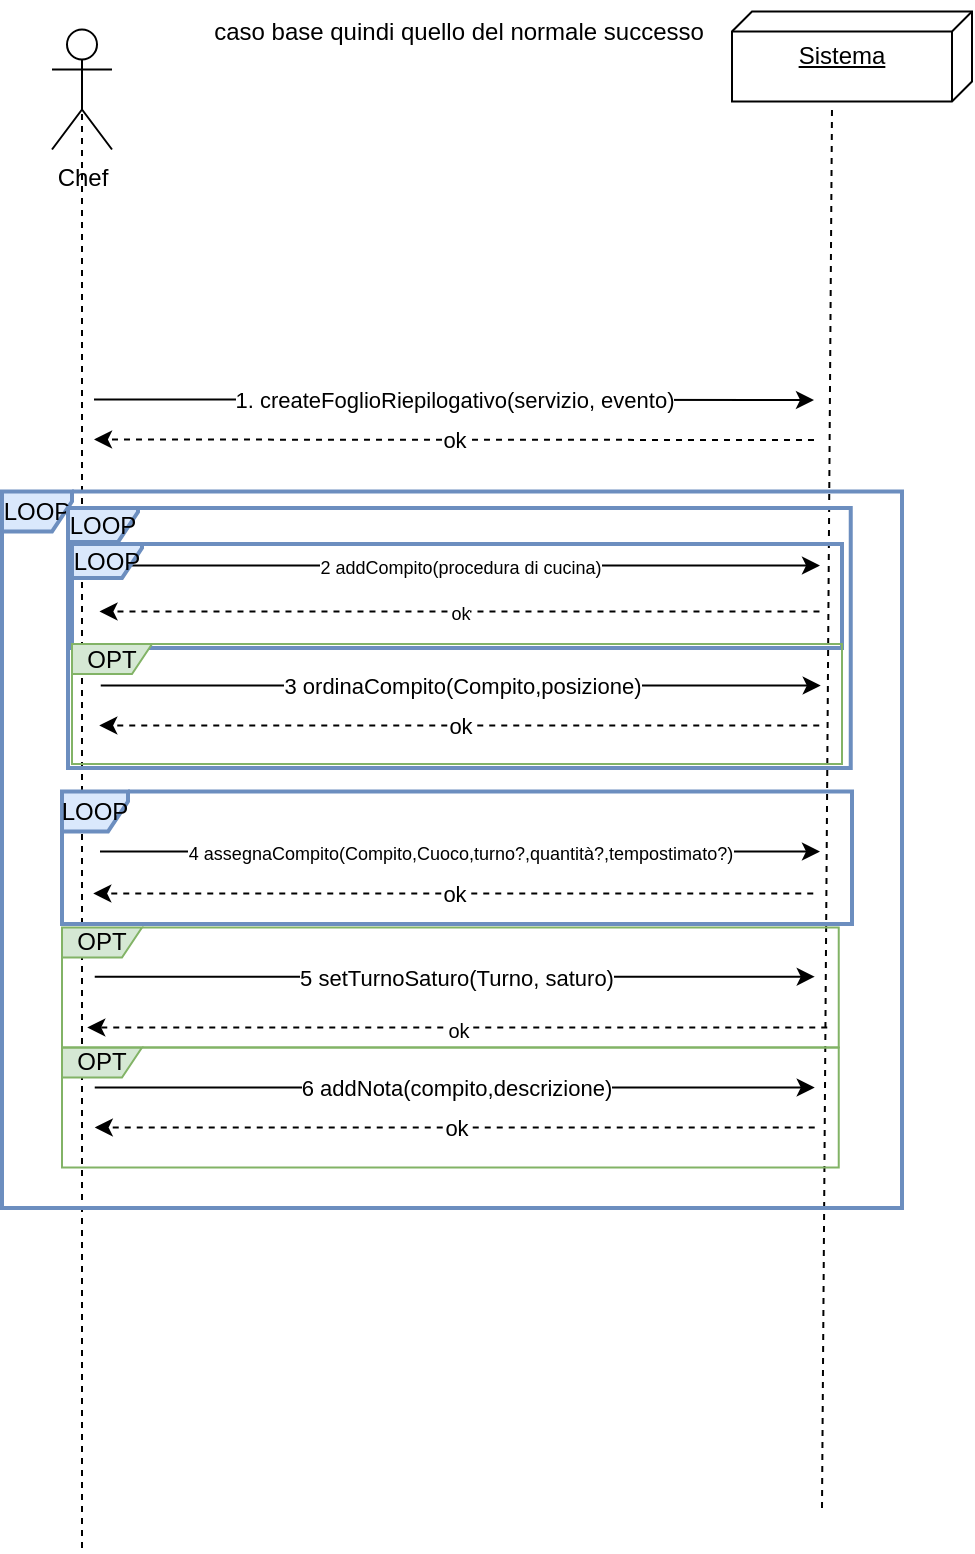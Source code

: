 <mxfile version="21.2.8" type="device">
  <diagram name="Pagina-1" id="r52-tgvXUS17M3D56YBR">
    <mxGraphModel dx="1823" dy="866" grid="1" gridSize="10" guides="1" tooltips="1" connect="1" arrows="1" fold="1" page="1" pageScale="1" pageWidth="827" pageHeight="1169" math="0" shadow="0">
      <root>
        <mxCell id="0" />
        <mxCell id="1" parent="0" />
        <mxCell id="kAVWVjzoeVji1bBCOfq--1" value="Chef" style="shape=umlActor;verticalLabelPosition=bottom;verticalAlign=top;html=1;outlineConnect=0;" parent="1" vertex="1">
          <mxGeometry x="185" y="710.75" width="30" height="60" as="geometry" />
        </mxCell>
        <mxCell id="kAVWVjzoeVji1bBCOfq--2" value="Sistema" style="verticalAlign=top;align=center;spacingTop=8;spacingLeft=2;spacingRight=12;shape=cube;size=10;direction=south;fontStyle=4;html=1;whiteSpace=wrap;" parent="1" vertex="1">
          <mxGeometry x="525" y="701.75" width="120" height="45" as="geometry" />
        </mxCell>
        <mxCell id="kAVWVjzoeVji1bBCOfq--3" value="" style="endArrow=none;dashed=1;html=1;rounded=0;entryX=0;entryY=0;entryDx=45;entryDy=65;entryPerimeter=0;" parent="1" edge="1">
          <mxGeometry width="50" height="50" relative="1" as="geometry">
            <mxPoint x="570" y="1450" as="sourcePoint" />
            <mxPoint x="575" y="750" as="targetPoint" />
          </mxGeometry>
        </mxCell>
        <mxCell id="kAVWVjzoeVji1bBCOfq--4" value="" style="endArrow=none;dashed=1;html=1;rounded=0;" parent="1" edge="1">
          <mxGeometry width="50" height="50" relative="1" as="geometry">
            <mxPoint x="200" y="1470" as="sourcePoint" />
            <mxPoint x="200" y="750" as="targetPoint" />
          </mxGeometry>
        </mxCell>
        <mxCell id="kAVWVjzoeVji1bBCOfq--5" value="" style="endArrow=classic;html=1;rounded=0;" parent="1" edge="1">
          <mxGeometry width="50" height="50" relative="1" as="geometry">
            <mxPoint x="206" y="895.75" as="sourcePoint" />
            <mxPoint x="566" y="896" as="targetPoint" />
          </mxGeometry>
        </mxCell>
        <mxCell id="kAVWVjzoeVji1bBCOfq--6" value="1. createFoglioRiepilogativo(servizio, evento)" style="edgeLabel;html=1;align=center;verticalAlign=middle;resizable=0;points=[];" parent="kAVWVjzoeVji1bBCOfq--5" connectable="0" vertex="1">
          <mxGeometry x="0.111" y="3" relative="1" as="geometry">
            <mxPoint x="-20" y="3" as="offset" />
          </mxGeometry>
        </mxCell>
        <mxCell id="kAVWVjzoeVji1bBCOfq--7" value="" style="html=1;labelBackgroundColor=#ffffff;startArrow=none;startFill=0;startSize=6;endArrow=classic;endFill=1;endSize=6;jettySize=auto;orthogonalLoop=1;strokeWidth=1;dashed=1;fontSize=14;rounded=0;" parent="1" edge="1">
          <mxGeometry width="60" height="60" relative="1" as="geometry">
            <mxPoint x="566" y="916" as="sourcePoint" />
            <mxPoint x="206" y="915.75" as="targetPoint" />
          </mxGeometry>
        </mxCell>
        <mxCell id="kAVWVjzoeVji1bBCOfq--8" value="ok" style="edgeLabel;html=1;align=center;verticalAlign=middle;resizable=0;points=[];" parent="kAVWVjzoeVji1bBCOfq--7" connectable="0" vertex="1">
          <mxGeometry x="-0.11" relative="1" as="geometry">
            <mxPoint x="-20" as="offset" />
          </mxGeometry>
        </mxCell>
        <mxCell id="kAVWVjzoeVji1bBCOfq--10" value="" style="endArrow=classic;html=1;rounded=0;" parent="1" edge="1">
          <mxGeometry width="50" height="50" relative="1" as="geometry">
            <mxPoint x="209" y="978.77" as="sourcePoint" />
            <mxPoint x="569" y="978.77" as="targetPoint" />
          </mxGeometry>
        </mxCell>
        <mxCell id="kAVWVjzoeVji1bBCOfq--11" value="&lt;font style=&quot;font-size: 9px;&quot;&gt;2 addCompito(procedura di cucina)&lt;br&gt;&lt;/font&gt;" style="edgeLabel;html=1;align=center;verticalAlign=middle;resizable=0;points=[];" parent="kAVWVjzoeVji1bBCOfq--10" connectable="0" vertex="1">
          <mxGeometry x="0.111" y="3" relative="1" as="geometry">
            <mxPoint x="-20" y="3" as="offset" />
          </mxGeometry>
        </mxCell>
        <mxCell id="kAVWVjzoeVji1bBCOfq--12" value="" style="html=1;labelBackgroundColor=#ffffff;startArrow=none;startFill=0;startSize=6;endArrow=classic;endFill=1;endSize=6;jettySize=auto;orthogonalLoop=1;strokeWidth=1;dashed=1;fontSize=14;rounded=0;" parent="1" edge="1">
          <mxGeometry width="60" height="60" relative="1" as="geometry">
            <mxPoint x="568.74" y="1001.75" as="sourcePoint" />
            <mxPoint x="208.74" y="1001.75" as="targetPoint" />
          </mxGeometry>
        </mxCell>
        <mxCell id="kAVWVjzoeVji1bBCOfq--13" value="&lt;font style=&quot;font-size: 9px;&quot;&gt;ok&lt;/font&gt;" style="edgeLabel;html=1;align=center;verticalAlign=middle;resizable=0;points=[];" parent="kAVWVjzoeVji1bBCOfq--12" connectable="0" vertex="1">
          <mxGeometry x="-0.11" relative="1" as="geometry">
            <mxPoint x="-20" as="offset" />
          </mxGeometry>
        </mxCell>
        <mxCell id="kAVWVjzoeVji1bBCOfq--14" value="" style="endArrow=classic;html=1;rounded=0;" parent="1" edge="1">
          <mxGeometry width="50" height="50" relative="1" as="geometry">
            <mxPoint x="209.37" y="1038.75" as="sourcePoint" />
            <mxPoint x="569.37" y="1038.75" as="targetPoint" />
          </mxGeometry>
        </mxCell>
        <mxCell id="kAVWVjzoeVji1bBCOfq--15" value="3 ordinaCompito(Compito,posizione)" style="edgeLabel;html=1;align=center;verticalAlign=middle;resizable=0;points=[];" parent="kAVWVjzoeVji1bBCOfq--14" connectable="0" vertex="1">
          <mxGeometry x="0.111" y="3" relative="1" as="geometry">
            <mxPoint x="-20" y="3" as="offset" />
          </mxGeometry>
        </mxCell>
        <mxCell id="kAVWVjzoeVji1bBCOfq--16" value="" style="html=1;labelBackgroundColor=#ffffff;startArrow=none;startFill=0;startSize=6;endArrow=classic;endFill=1;endSize=6;jettySize=auto;orthogonalLoop=1;strokeWidth=1;dashed=1;fontSize=14;rounded=0;" parent="1" edge="1">
          <mxGeometry width="60" height="60" relative="1" as="geometry">
            <mxPoint x="568.63" y="1058.75" as="sourcePoint" />
            <mxPoint x="208.63" y="1058.75" as="targetPoint" />
          </mxGeometry>
        </mxCell>
        <mxCell id="kAVWVjzoeVji1bBCOfq--17" value="ok" style="edgeLabel;html=1;align=center;verticalAlign=middle;resizable=0;points=[];" parent="kAVWVjzoeVji1bBCOfq--16" connectable="0" vertex="1">
          <mxGeometry x="-0.11" relative="1" as="geometry">
            <mxPoint x="-20" as="offset" />
          </mxGeometry>
        </mxCell>
        <mxCell id="kAVWVjzoeVji1bBCOfq--18" value="" style="endArrow=classic;html=1;rounded=0;" parent="1" edge="1">
          <mxGeometry width="50" height="50" relative="1" as="geometry">
            <mxPoint x="209" y="1121.75" as="sourcePoint" />
            <mxPoint x="569" y="1121.75" as="targetPoint" />
          </mxGeometry>
        </mxCell>
        <mxCell id="kAVWVjzoeVji1bBCOfq--19" value="&lt;font style=&quot;font-size: 9px;&quot;&gt;4 assegnaCompito(Compito,Cuoco,turno?,quantità?,tempostimato?)&lt;/font&gt;" style="edgeLabel;html=1;align=center;verticalAlign=middle;resizable=0;points=[];" parent="kAVWVjzoeVji1bBCOfq--18" connectable="0" vertex="1">
          <mxGeometry x="0.111" y="3" relative="1" as="geometry">
            <mxPoint x="-20" y="3" as="offset" />
          </mxGeometry>
        </mxCell>
        <mxCell id="kAVWVjzoeVji1bBCOfq--20" value="" style="html=1;labelBackgroundColor=#ffffff;startArrow=none;startFill=0;startSize=6;endArrow=classic;endFill=1;endSize=6;jettySize=auto;orthogonalLoop=1;strokeWidth=1;dashed=1;fontSize=14;rounded=0;" parent="1" edge="1">
          <mxGeometry width="60" height="60" relative="1" as="geometry">
            <mxPoint x="565.63" y="1142.75" as="sourcePoint" />
            <mxPoint x="205.63" y="1142.75" as="targetPoint" />
          </mxGeometry>
        </mxCell>
        <mxCell id="kAVWVjzoeVji1bBCOfq--21" value="ok" style="edgeLabel;html=1;align=center;verticalAlign=middle;resizable=0;points=[];" parent="kAVWVjzoeVji1bBCOfq--20" connectable="0" vertex="1">
          <mxGeometry x="-0.11" relative="1" as="geometry">
            <mxPoint x="-20" as="offset" />
          </mxGeometry>
        </mxCell>
        <mxCell id="kAVWVjzoeVji1bBCOfq--22" value="LOOP" style="shape=umlFrame;whiteSpace=wrap;html=1;pointerEvents=0;fillColor=#dae8fc;strokeColor=#6c8ebf;width=33;height=20;strokeWidth=2;" parent="1" vertex="1">
          <mxGeometry x="190" y="1091.75" width="395" height="66.25" as="geometry" />
        </mxCell>
        <mxCell id="kAVWVjzoeVji1bBCOfq--23" value="LOOP" style="shape=umlFrame;whiteSpace=wrap;html=1;pointerEvents=0;fillColor=#dae8fc;strokeColor=#6c8ebf;width=35;height=20;strokeWidth=2;" parent="1" vertex="1">
          <mxGeometry x="160" y="941.75" width="450" height="358.25" as="geometry" />
        </mxCell>
        <mxCell id="kAVWVjzoeVji1bBCOfq--24" value="" style="endArrow=classic;html=1;rounded=0;" parent="1" edge="1">
          <mxGeometry width="50" height="50" relative="1" as="geometry">
            <mxPoint x="206.37" y="1184.35" as="sourcePoint" />
            <mxPoint x="566.37" y="1184.35" as="targetPoint" />
          </mxGeometry>
        </mxCell>
        <mxCell id="kAVWVjzoeVji1bBCOfq--25" value="5 setTurnoSaturo(Turno, saturo)" style="edgeLabel;html=1;align=center;verticalAlign=middle;resizable=0;points=[];" parent="kAVWVjzoeVji1bBCOfq--24" connectable="0" vertex="1">
          <mxGeometry x="0.111" y="3" relative="1" as="geometry">
            <mxPoint x="-20" y="3" as="offset" />
          </mxGeometry>
        </mxCell>
        <mxCell id="kAVWVjzoeVji1bBCOfq--26" value="&lt;font style=&quot;font-size: 10px;&quot;&gt;ok&lt;/font&gt;" style="html=1;labelBackgroundColor=#ffffff;startArrow=none;startFill=0;startSize=6;endArrow=classic;endFill=1;endSize=6;jettySize=auto;orthogonalLoop=1;strokeWidth=1;dashed=1;fontSize=14;rounded=0;" parent="1" edge="1">
          <mxGeometry width="60" height="60" relative="1" as="geometry">
            <mxPoint x="572.63" y="1209.75" as="sourcePoint" />
            <mxPoint x="202.63" y="1209.75" as="targetPoint" />
          </mxGeometry>
        </mxCell>
        <mxCell id="kAVWVjzoeVji1bBCOfq--27" value="" style="endArrow=classic;html=1;rounded=0;" parent="1" edge="1">
          <mxGeometry width="50" height="50" relative="1" as="geometry">
            <mxPoint x="206.37" y="1239.75" as="sourcePoint" />
            <mxPoint x="566.37" y="1239.75" as="targetPoint" />
          </mxGeometry>
        </mxCell>
        <mxCell id="kAVWVjzoeVji1bBCOfq--28" value="6 addNota(compito,descrizione)" style="edgeLabel;html=1;align=center;verticalAlign=middle;resizable=0;points=[];" parent="kAVWVjzoeVji1bBCOfq--27" connectable="0" vertex="1">
          <mxGeometry x="0.111" y="3" relative="1" as="geometry">
            <mxPoint x="-20" y="3" as="offset" />
          </mxGeometry>
        </mxCell>
        <mxCell id="kAVWVjzoeVji1bBCOfq--29" value="" style="html=1;labelBackgroundColor=#ffffff;startArrow=none;startFill=0;startSize=6;endArrow=classic;endFill=1;endSize=6;jettySize=auto;orthogonalLoop=1;strokeWidth=1;dashed=1;fontSize=14;rounded=0;" parent="1" edge="1">
          <mxGeometry width="60" height="60" relative="1" as="geometry">
            <mxPoint x="566.37" y="1259.75" as="sourcePoint" />
            <mxPoint x="206.37" y="1259.75" as="targetPoint" />
          </mxGeometry>
        </mxCell>
        <mxCell id="kAVWVjzoeVji1bBCOfq--30" value="ok" style="edgeLabel;html=1;align=center;verticalAlign=middle;resizable=0;points=[];" parent="kAVWVjzoeVji1bBCOfq--29" connectable="0" vertex="1">
          <mxGeometry x="-0.11" relative="1" as="geometry">
            <mxPoint x="-20" as="offset" />
          </mxGeometry>
        </mxCell>
        <mxCell id="kAVWVjzoeVji1bBCOfq--31" value="OPT" style="shape=umlFrame;whiteSpace=wrap;html=1;pointerEvents=0;fillColor=#d5e8d4;strokeColor=#82b366;width=40;height=15;" parent="1" vertex="1">
          <mxGeometry x="190" y="1219.75" width="388.37" height="60" as="geometry" />
        </mxCell>
        <mxCell id="kAVWVjzoeVji1bBCOfq--32" value="OPT" style="shape=umlFrame;whiteSpace=wrap;html=1;pointerEvents=0;fillColor=#d5e8d4;strokeColor=#82b366;width=40;height=15;" parent="1" vertex="1">
          <mxGeometry x="190" y="1159.75" width="388.37" height="60" as="geometry" />
        </mxCell>
        <mxCell id="kAVWVjzoeVji1bBCOfq--33" value="caso base quindi quello del normale successo" style="text;html=1;align=center;verticalAlign=middle;resizable=0;points=[];autosize=1;strokeColor=none;fillColor=none;" parent="1" vertex="1">
          <mxGeometry x="252.5" y="696.75" width="270" height="30" as="geometry" />
        </mxCell>
        <mxCell id="kAVWVjzoeVji1bBCOfq--34" value="LOOP" style="shape=umlFrame;whiteSpace=wrap;html=1;pointerEvents=0;fillColor=#dae8fc;strokeColor=#6c8ebf;width=35;height=17;strokeWidth=2;" parent="1" vertex="1">
          <mxGeometry x="195" y="968" width="385" height="52" as="geometry" />
        </mxCell>
        <mxCell id="kAVWVjzoeVji1bBCOfq--36" value="OPT" style="shape=umlFrame;whiteSpace=wrap;html=1;pointerEvents=0;fillColor=#d5e8d4;strokeColor=#82b366;width=40;height=15;" parent="1" vertex="1">
          <mxGeometry x="195" y="1018" width="385" height="60" as="geometry" />
        </mxCell>
        <mxCell id="aY-o_HKaJ6Hk7udX_YtC-1" value="LOOP" style="shape=umlFrame;whiteSpace=wrap;html=1;pointerEvents=0;fillColor=#dae8fc;strokeColor=#6c8ebf;width=35;height=17;strokeWidth=2;" parent="1" vertex="1">
          <mxGeometry x="193" y="950" width="391.37" height="130" as="geometry" />
        </mxCell>
      </root>
    </mxGraphModel>
  </diagram>
</mxfile>
